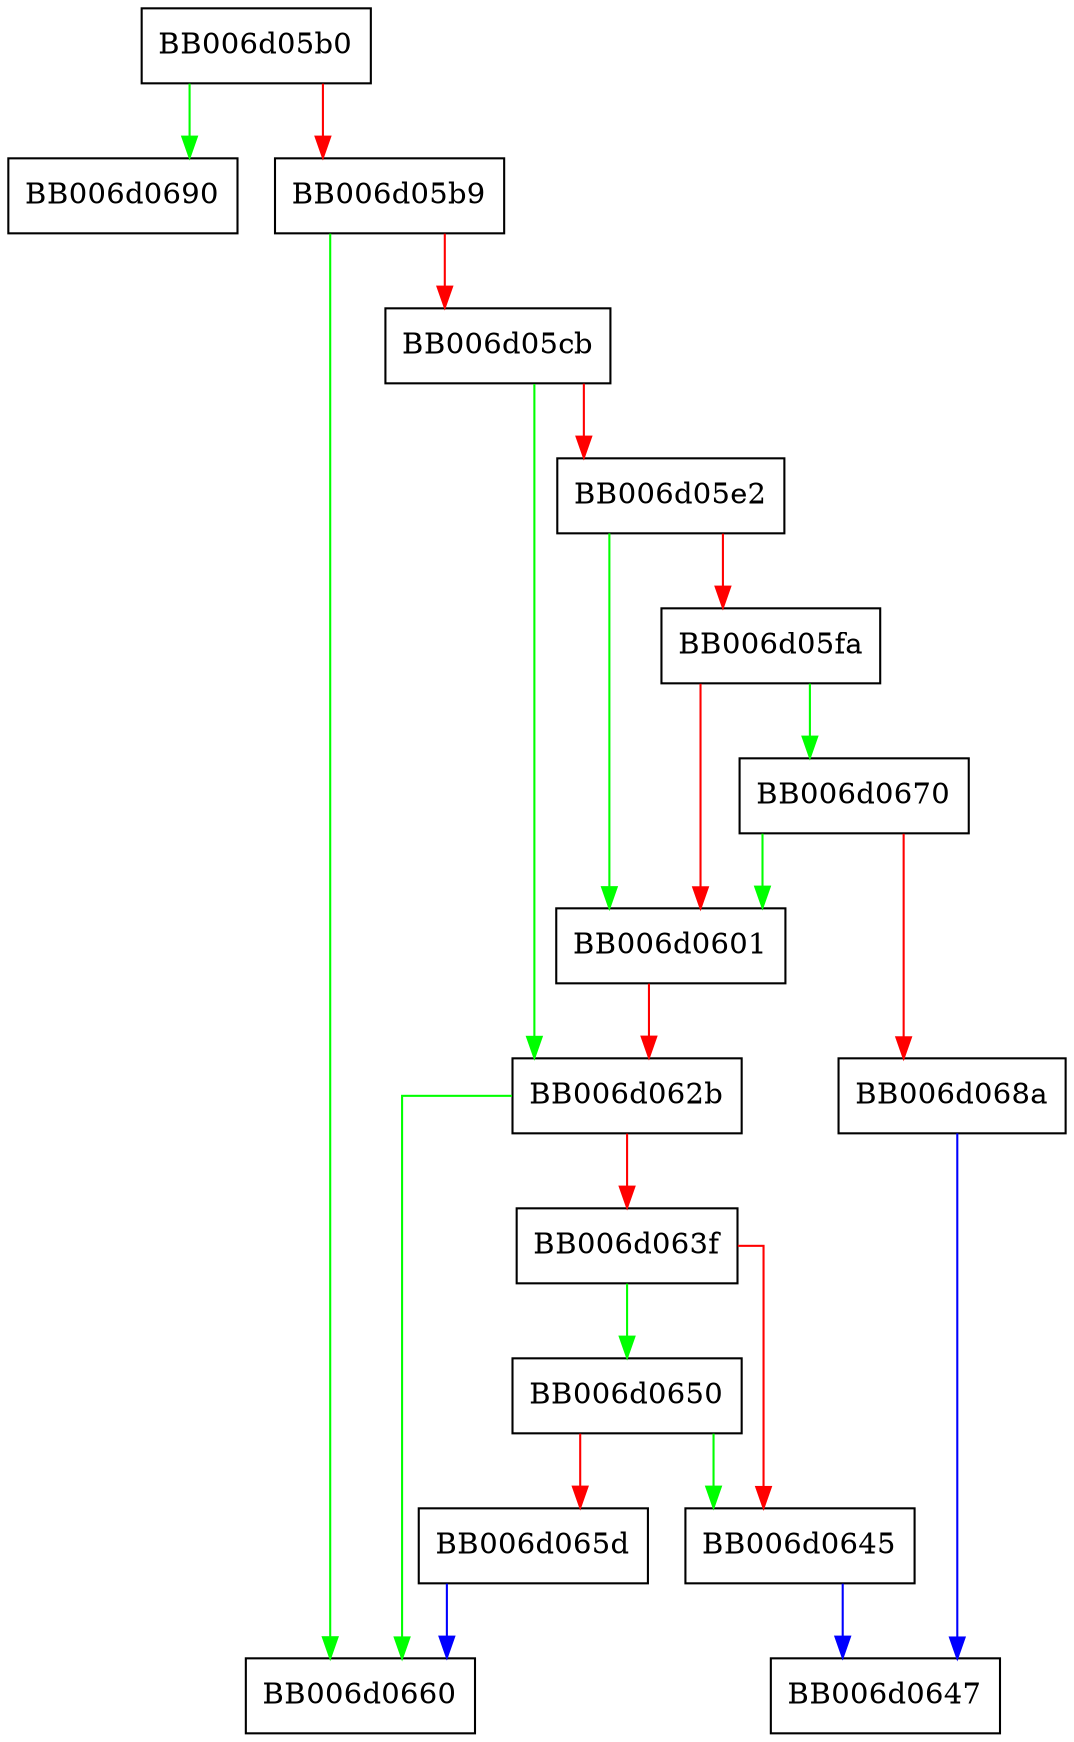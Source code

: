 digraph ecxkem_set_ctx_params {
  node [shape="box"];
  graph [splines=ortho];
  BB006d05b0 -> BB006d0690 [color="green"];
  BB006d05b0 -> BB006d05b9 [color="red"];
  BB006d05b9 -> BB006d0660 [color="green"];
  BB006d05b9 -> BB006d05cb [color="red"];
  BB006d05cb -> BB006d062b [color="green"];
  BB006d05cb -> BB006d05e2 [color="red"];
  BB006d05e2 -> BB006d0601 [color="green"];
  BB006d05e2 -> BB006d05fa [color="red"];
  BB006d05fa -> BB006d0670 [color="green"];
  BB006d05fa -> BB006d0601 [color="red"];
  BB006d0601 -> BB006d062b [color="red"];
  BB006d062b -> BB006d0660 [color="green"];
  BB006d062b -> BB006d063f [color="red"];
  BB006d063f -> BB006d0650 [color="green"];
  BB006d063f -> BB006d0645 [color="red"];
  BB006d0645 -> BB006d0647 [color="blue"];
  BB006d0650 -> BB006d0645 [color="green"];
  BB006d0650 -> BB006d065d [color="red"];
  BB006d065d -> BB006d0660 [color="blue"];
  BB006d0670 -> BB006d0601 [color="green"];
  BB006d0670 -> BB006d068a [color="red"];
  BB006d068a -> BB006d0647 [color="blue"];
}